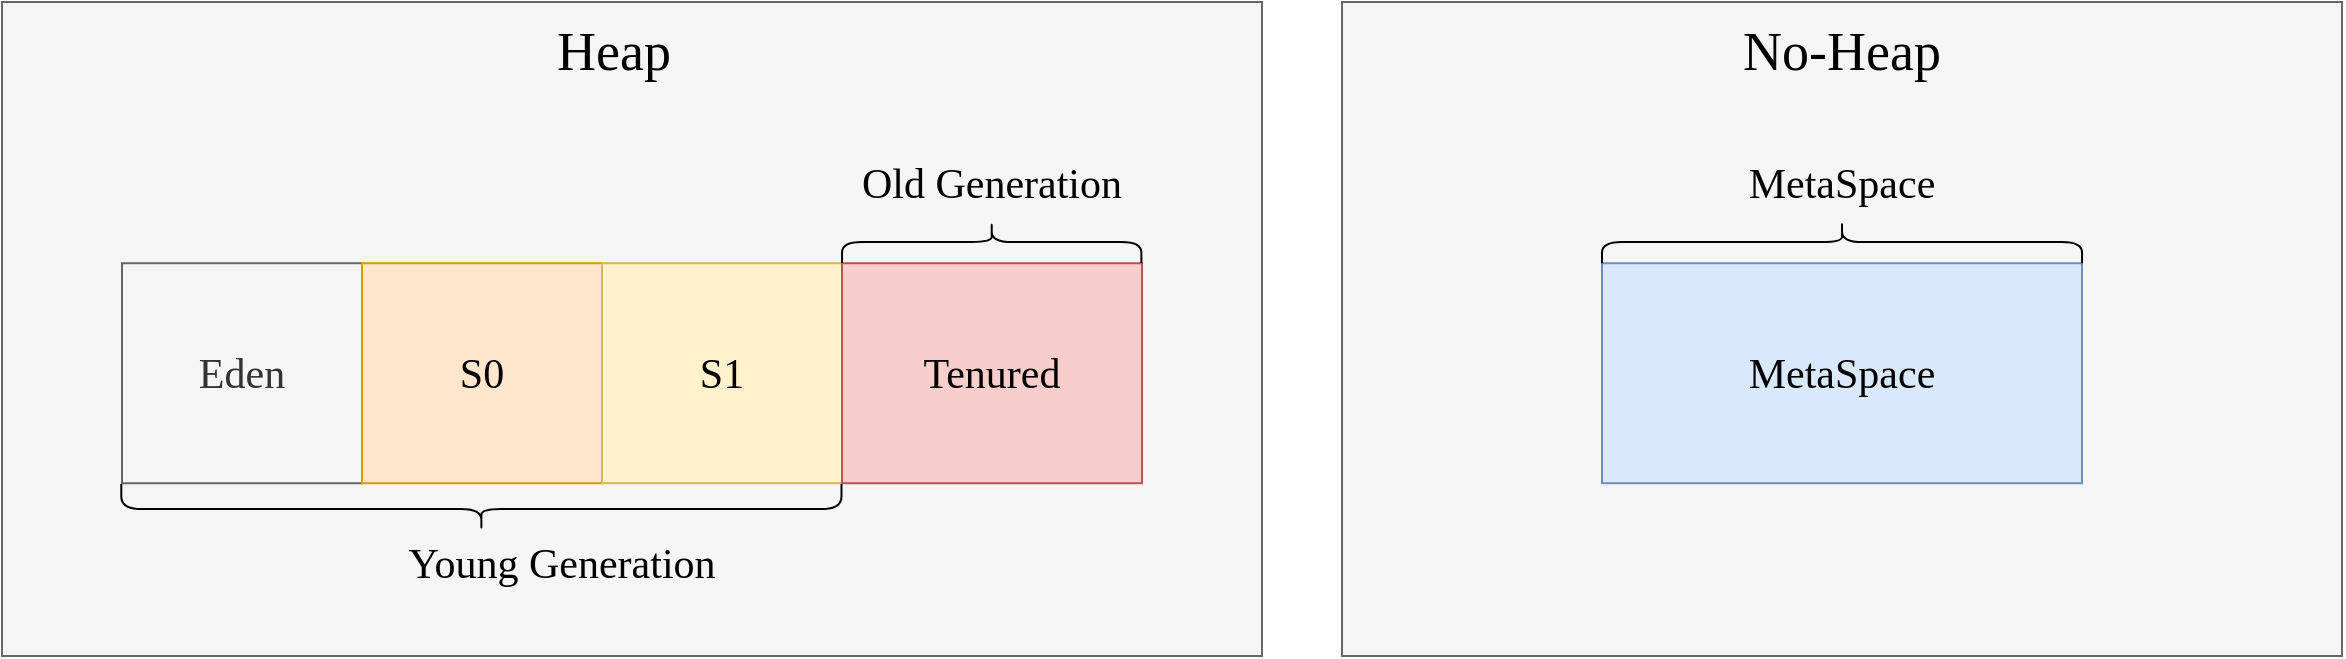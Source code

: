 <mxfile version="12.4.8"><diagram id="6S2ttcdPh-XWg62Uld2T" name="第 1 页"><mxGraphModel dx="2029" dy="1146" grid="1" gridSize="10" guides="1" tooltips="1" connect="1" arrows="1" fold="1" page="1" pageScale="1" pageWidth="827" pageHeight="1169" math="0" shadow="0"><root><mxCell id="0"/><mxCell id="1" parent="0"/><mxCell id="Fy9Mv60r8N4OzOk-jXvH-31" value="" style="rounded=0;whiteSpace=wrap;html=1;fontFamily=Comic Sans MS;fontSize=21;fillColor=#f5f5f5;strokeColor=#666666;fontColor=#333333;" vertex="1" parent="1"><mxGeometry x="970.01" y="290.0" width="500" height="327" as="geometry"/></mxCell><mxCell id="Fy9Mv60r8N4OzOk-jXvH-29" value="" style="rounded=0;whiteSpace=wrap;html=1;fontFamily=Comic Sans MS;fontSize=21;fillColor=#f5f5f5;strokeColor=#666666;fontColor=#333333;" vertex="1" parent="1"><mxGeometry x="300" y="290" width="630" height="327" as="geometry"/></mxCell><mxCell id="Fy9Mv60r8N4OzOk-jXvH-1" value="Eden" style="rounded=0;whiteSpace=wrap;html=1;fontSize=21;fontFamily=Comic Sans MS;fillColor=#f5f5f5;strokeColor=#666666;fontColor=#333333;" vertex="1" parent="1"><mxGeometry x="360" y="420.62" width="120" height="110" as="geometry"/></mxCell><mxCell id="Fy9Mv60r8N4OzOk-jXvH-2" value="&lt;span style=&quot;text-align: left&quot;&gt;S0&lt;/span&gt;" style="rounded=0;whiteSpace=wrap;html=1;fontSize=21;fontFamily=Comic Sans MS;fillColor=#ffe6cc;strokeColor=#d79b00;" vertex="1" parent="1"><mxGeometry x="480" y="420.62" width="120" height="110" as="geometry"/></mxCell><mxCell id="Fy9Mv60r8N4OzOk-jXvH-3" value="S1" style="rounded=0;whiteSpace=wrap;html=1;fontSize=21;fontFamily=Comic Sans MS;fillColor=#fff2cc;strokeColor=#d6b656;" vertex="1" parent="1"><mxGeometry x="600" y="420.62" width="120" height="110" as="geometry"/></mxCell><mxCell id="Fy9Mv60r8N4OzOk-jXvH-5" value="Tenured" style="rounded=0;whiteSpace=wrap;html=1;fontSize=21;fontFamily=Comic Sans MS;fillColor=#f8cecc;strokeColor=#b85450;" vertex="1" parent="1"><mxGeometry x="720.01" y="420.62" width="150" height="110" as="geometry"/></mxCell><mxCell id="Fy9Mv60r8N4OzOk-jXvH-7" value="MetaSpace" style="rounded=0;whiteSpace=wrap;html=1;fontSize=21;fontFamily=Comic Sans MS;fillColor=#dae8fc;strokeColor=#6c8ebf;" vertex="1" parent="1"><mxGeometry x="1100" y="420.62" width="240" height="110" as="geometry"/></mxCell><mxCell id="Fy9Mv60r8N4OzOk-jXvH-9" value="" style="shape=curlyBracket;whiteSpace=wrap;html=1;rounded=1;rotation=-90;size=0.469;" vertex="1" parent="1"><mxGeometry x="527.86" y="362.74" width="23.67" height="360.1" as="geometry"/></mxCell><mxCell id="Fy9Mv60r8N4OzOk-jXvH-10" value="MetaSpace" style="text;html=1;strokeColor=none;fillColor=none;align=center;verticalAlign=middle;whiteSpace=wrap;rounded=0;fontFamily=Comic Sans MS;fontSize=21;" vertex="1" parent="1"><mxGeometry x="1150.01" y="370.62" width="140" height="20" as="geometry"/></mxCell><mxCell id="Fy9Mv60r8N4OzOk-jXvH-16" value="Young Generation" style="text;html=1;strokeColor=none;fillColor=none;align=center;verticalAlign=middle;whiteSpace=wrap;rounded=0;fontFamily=Comic Sans MS;fontSize=21;" vertex="1" parent="1"><mxGeometry x="454.97" y="560.62" width="250.02" height="20" as="geometry"/></mxCell><mxCell id="Fy9Mv60r8N4OzOk-jXvH-19" value="" style="shape=curlyBracket;whiteSpace=wrap;html=1;rounded=1;fontFamily=Comic Sans MS;fontSize=21;rotation=90;" vertex="1" parent="1"><mxGeometry x="784.44" y="335.21" width="20.83" height="149.66" as="geometry"/></mxCell><mxCell id="Fy9Mv60r8N4OzOk-jXvH-21" value="Old Generation" style="text;html=1;strokeColor=none;fillColor=none;align=center;verticalAlign=middle;whiteSpace=wrap;rounded=0;fontFamily=Comic Sans MS;fontSize=21;" vertex="1" parent="1"><mxGeometry x="670" y="370.62" width="250.02" height="20" as="geometry"/></mxCell><mxCell id="Fy9Mv60r8N4OzOk-jXvH-23" value="" style="shape=curlyBracket;whiteSpace=wrap;html=1;rounded=1;fontFamily=Comic Sans MS;fontSize=21;rotation=90;" vertex="1" parent="1"><mxGeometry x="1209.39" y="290" width="21.25" height="240.03" as="geometry"/></mxCell><mxCell id="Fy9Mv60r8N4OzOk-jXvH-30" value="&lt;font style=&quot;font-size: 27px&quot;&gt;Heap&lt;/font&gt;" style="text;html=1;strokeColor=none;fillColor=none;align=center;verticalAlign=middle;whiteSpace=wrap;rounded=0;fontFamily=Comic Sans MS;fontSize=21;" vertex="1" parent="1"><mxGeometry x="551.53" y="295.21" width="108" height="40" as="geometry"/></mxCell><mxCell id="Fy9Mv60r8N4OzOk-jXvH-34" value="&lt;font style=&quot;font-size: 27px&quot;&gt;No-Heap&lt;/font&gt;" style="text;html=1;strokeColor=none;fillColor=none;align=center;verticalAlign=middle;whiteSpace=wrap;rounded=0;fontFamily=Comic Sans MS;fontSize=21;" vertex="1" parent="1"><mxGeometry x="1155.01" y="295.21" width="130" height="40" as="geometry"/></mxCell></root></mxGraphModel></diagram></mxfile>